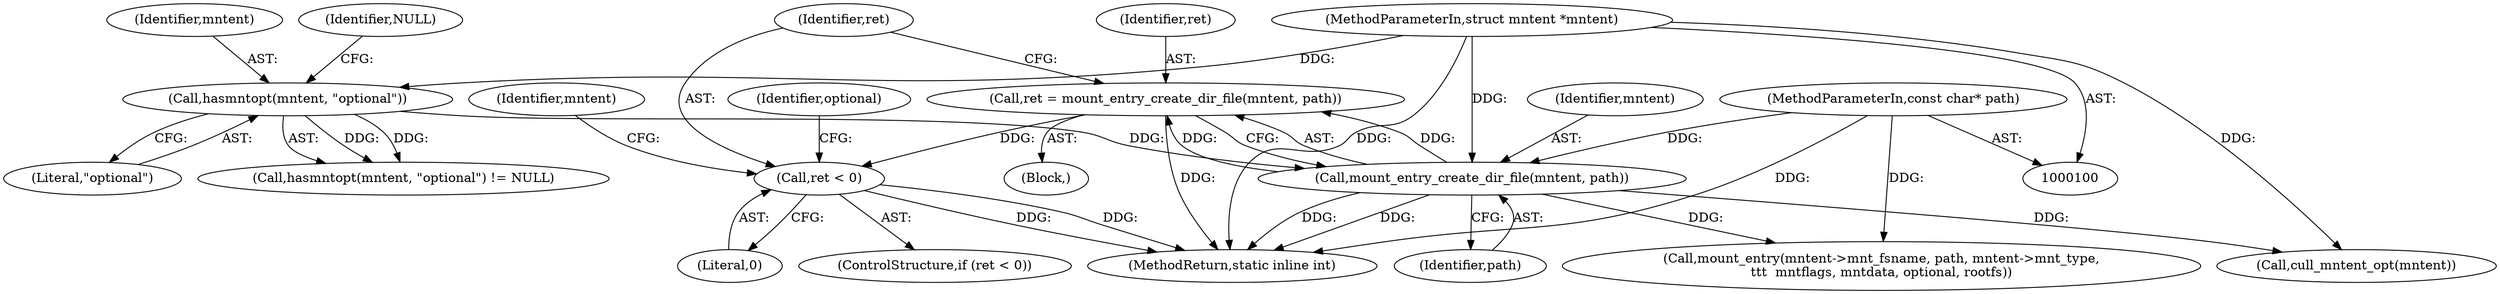 digraph "0_lxc_592fd47a6245508b79fe6ac819fe6d3b2c1289be_7@API" {
"1000116" [label="(Call,ret = mount_entry_create_dir_file(mntent, path))"];
"1000118" [label="(Call,mount_entry_create_dir_file(mntent, path))"];
"1000112" [label="(Call,hasmntopt(mntent, \"optional\"))"];
"1000101" [label="(MethodParameterIn,struct mntent *mntent)"];
"1000102" [label="(MethodParameterIn,const char* path)"];
"1000122" [label="(Call,ret < 0)"];
"1000119" [label="(Identifier,mntent)"];
"1000104" [label="(Block,)"];
"1000116" [label="(Call,ret = mount_entry_create_dir_file(mntent, path))"];
"1000111" [label="(Call,hasmntopt(mntent, \"optional\") != NULL)"];
"1000115" [label="(Identifier,NULL)"];
"1000127" [label="(Identifier,optional)"];
"1000132" [label="(Identifier,mntent)"];
"1000122" [label="(Call,ret < 0)"];
"1000168" [label="(MethodReturn,static inline int)"];
"1000131" [label="(Call,cull_mntent_opt(mntent))"];
"1000121" [label="(ControlStructure,if (ret < 0))"];
"1000102" [label="(MethodParameterIn,const char* path)"];
"1000113" [label="(Identifier,mntent)"];
"1000112" [label="(Call,hasmntopt(mntent, \"optional\"))"];
"1000114" [label="(Literal,\"optional\")"];
"1000101" [label="(MethodParameterIn,struct mntent *mntent)"];
"1000152" [label="(Call,mount_entry(mntent->mnt_fsname, path, mntent->mnt_type,\n\t\t\t  mntflags, mntdata, optional, rootfs))"];
"1000120" [label="(Identifier,path)"];
"1000118" [label="(Call,mount_entry_create_dir_file(mntent, path))"];
"1000123" [label="(Identifier,ret)"];
"1000124" [label="(Literal,0)"];
"1000117" [label="(Identifier,ret)"];
"1000116" -> "1000104"  [label="AST: "];
"1000116" -> "1000118"  [label="CFG: "];
"1000117" -> "1000116"  [label="AST: "];
"1000118" -> "1000116"  [label="AST: "];
"1000123" -> "1000116"  [label="CFG: "];
"1000116" -> "1000168"  [label="DDG: "];
"1000118" -> "1000116"  [label="DDG: "];
"1000118" -> "1000116"  [label="DDG: "];
"1000116" -> "1000122"  [label="DDG: "];
"1000118" -> "1000120"  [label="CFG: "];
"1000119" -> "1000118"  [label="AST: "];
"1000120" -> "1000118"  [label="AST: "];
"1000118" -> "1000168"  [label="DDG: "];
"1000118" -> "1000168"  [label="DDG: "];
"1000112" -> "1000118"  [label="DDG: "];
"1000101" -> "1000118"  [label="DDG: "];
"1000102" -> "1000118"  [label="DDG: "];
"1000118" -> "1000131"  [label="DDG: "];
"1000118" -> "1000152"  [label="DDG: "];
"1000112" -> "1000111"  [label="AST: "];
"1000112" -> "1000114"  [label="CFG: "];
"1000113" -> "1000112"  [label="AST: "];
"1000114" -> "1000112"  [label="AST: "];
"1000115" -> "1000112"  [label="CFG: "];
"1000112" -> "1000111"  [label="DDG: "];
"1000112" -> "1000111"  [label="DDG: "];
"1000101" -> "1000112"  [label="DDG: "];
"1000101" -> "1000100"  [label="AST: "];
"1000101" -> "1000168"  [label="DDG: "];
"1000101" -> "1000131"  [label="DDG: "];
"1000102" -> "1000100"  [label="AST: "];
"1000102" -> "1000168"  [label="DDG: "];
"1000102" -> "1000152"  [label="DDG: "];
"1000122" -> "1000121"  [label="AST: "];
"1000122" -> "1000124"  [label="CFG: "];
"1000123" -> "1000122"  [label="AST: "];
"1000124" -> "1000122"  [label="AST: "];
"1000127" -> "1000122"  [label="CFG: "];
"1000132" -> "1000122"  [label="CFG: "];
"1000122" -> "1000168"  [label="DDG: "];
"1000122" -> "1000168"  [label="DDG: "];
}
